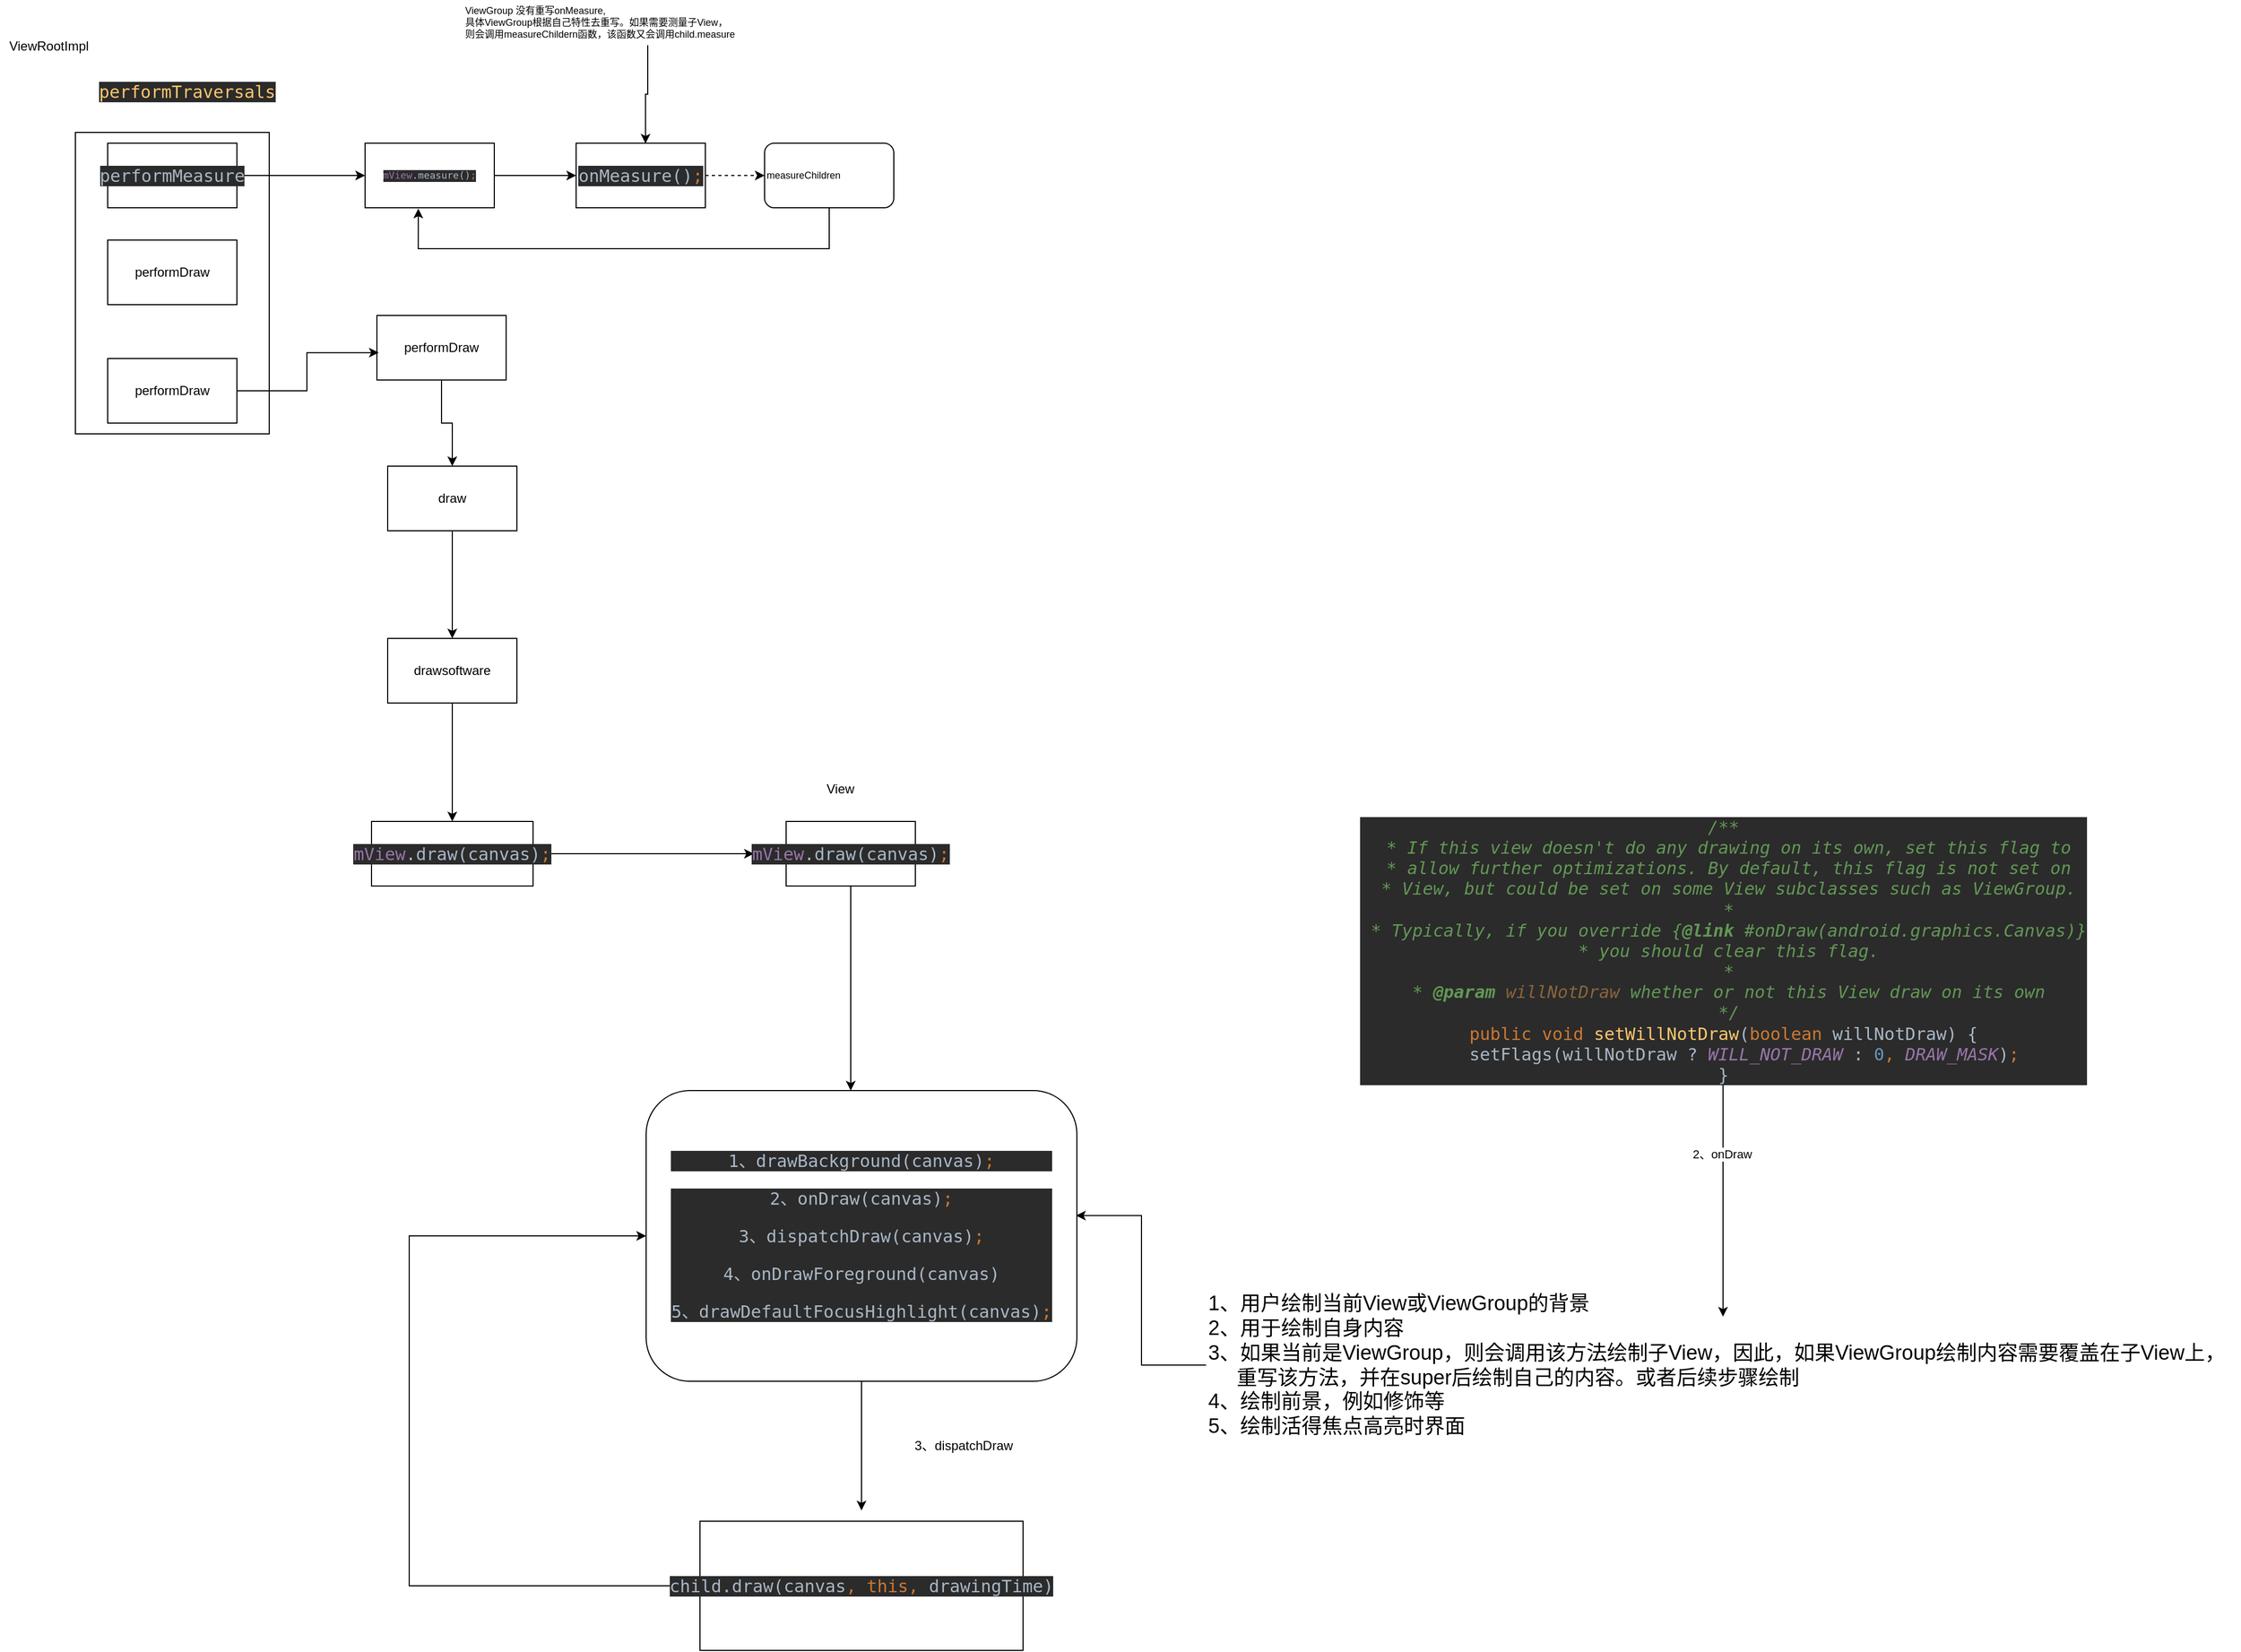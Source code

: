 <mxfile version="14.1.2" type="github">
  <diagram id="FGl3cgiMHWDqKWi2-OIc" name="第 1 页">
    <mxGraphModel dx="1640" dy="1604" grid="1" gridSize="7" guides="1" tooltips="1" connect="1" arrows="1" fold="1" page="1" pageScale="1" pageWidth="827" pageHeight="1169" math="0" shadow="0">
      <root>
        <mxCell id="0" />
        <mxCell id="1" parent="0" />
        <mxCell id="N162P-0lkk_yVSZdsrJL-4" style="edgeStyle=orthogonalEdgeStyle;rounded=0;orthogonalLoop=1;jettySize=auto;html=1;entryX=0.5;entryY=0;entryDx=0;entryDy=0;" edge="1" parent="1" source="N162P-0lkk_yVSZdsrJL-1" target="N162P-0lkk_yVSZdsrJL-3">
          <mxGeometry relative="1" as="geometry" />
        </mxCell>
        <mxCell id="N162P-0lkk_yVSZdsrJL-1" value="performDraw" style="rounded=0;whiteSpace=wrap;html=1;" vertex="1" parent="1">
          <mxGeometry x="130" y="90" width="120" height="60" as="geometry" />
        </mxCell>
        <mxCell id="N162P-0lkk_yVSZdsrJL-6" style="edgeStyle=orthogonalEdgeStyle;rounded=0;orthogonalLoop=1;jettySize=auto;html=1;exitX=0.5;exitY=1;exitDx=0;exitDy=0;" edge="1" parent="1" source="N162P-0lkk_yVSZdsrJL-3" target="N162P-0lkk_yVSZdsrJL-5">
          <mxGeometry relative="1" as="geometry" />
        </mxCell>
        <mxCell id="N162P-0lkk_yVSZdsrJL-3" value="draw" style="rounded=0;whiteSpace=wrap;html=1;" vertex="1" parent="1">
          <mxGeometry x="140" y="230" width="120" height="60" as="geometry" />
        </mxCell>
        <mxCell id="N162P-0lkk_yVSZdsrJL-8" value="" style="edgeStyle=orthogonalEdgeStyle;rounded=0;orthogonalLoop=1;jettySize=auto;html=1;" edge="1" parent="1" source="N162P-0lkk_yVSZdsrJL-5" target="N162P-0lkk_yVSZdsrJL-7">
          <mxGeometry relative="1" as="geometry" />
        </mxCell>
        <mxCell id="N162P-0lkk_yVSZdsrJL-5" value="drawsoftware" style="rounded=0;whiteSpace=wrap;html=1;" vertex="1" parent="1">
          <mxGeometry x="140" y="390" width="120" height="60" as="geometry" />
        </mxCell>
        <mxCell id="N162P-0lkk_yVSZdsrJL-10" style="edgeStyle=orthogonalEdgeStyle;rounded=0;orthogonalLoop=1;jettySize=auto;html=1;" edge="1" parent="1" source="N162P-0lkk_yVSZdsrJL-7">
          <mxGeometry relative="1" as="geometry">
            <mxPoint x="480" y="590" as="targetPoint" />
          </mxGeometry>
        </mxCell>
        <mxCell id="N162P-0lkk_yVSZdsrJL-7" value="&lt;pre style=&quot;background-color: #2b2b2b ; color: #a9b7c6 ; font-family: &amp;#34;consolas&amp;#34; , monospace ; font-size: 12.0pt&quot;&gt;&lt;span style=&quot;color: #9876aa&quot;&gt;mView&lt;/span&gt;.draw(canvas)&lt;span style=&quot;color: #cc7832&quot;&gt;;&lt;/span&gt;&lt;/pre&gt;" style="rounded=0;whiteSpace=wrap;html=1;" vertex="1" parent="1">
          <mxGeometry x="125" y="560" width="150" height="60" as="geometry" />
        </mxCell>
        <mxCell id="N162P-0lkk_yVSZdsrJL-14" style="edgeStyle=orthogonalEdgeStyle;rounded=0;orthogonalLoop=1;jettySize=auto;html=1;entryX=0.475;entryY=0;entryDx=0;entryDy=0;entryPerimeter=0;" edge="1" parent="1" source="N162P-0lkk_yVSZdsrJL-9" target="N162P-0lkk_yVSZdsrJL-12">
          <mxGeometry relative="1" as="geometry" />
        </mxCell>
        <mxCell id="N162P-0lkk_yVSZdsrJL-9" value="&lt;pre style=&quot;background-color: #2b2b2b ; color: #a9b7c6 ; font-family: &amp;#34;consolas&amp;#34; , monospace ; font-size: 12.0pt&quot;&gt;&lt;span style=&quot;color: #9876aa&quot;&gt;mView&lt;/span&gt;.draw(canvas)&lt;span style=&quot;color: #cc7832&quot;&gt;;&lt;/span&gt;&lt;/pre&gt;" style="rounded=0;whiteSpace=wrap;html=1;" vertex="1" parent="1">
          <mxGeometry x="510" y="560" width="120" height="60" as="geometry" />
        </mxCell>
        <mxCell id="N162P-0lkk_yVSZdsrJL-11" value="View" style="text;html=1;align=center;verticalAlign=middle;resizable=0;points=[];autosize=1;" vertex="1" parent="1">
          <mxGeometry x="540" y="520" width="40" height="20" as="geometry" />
        </mxCell>
        <mxCell id="N162P-0lkk_yVSZdsrJL-18" style="edgeStyle=orthogonalEdgeStyle;rounded=0;orthogonalLoop=1;jettySize=auto;html=1;" edge="1" parent="1" source="N162P-0lkk_yVSZdsrJL-12">
          <mxGeometry relative="1" as="geometry">
            <mxPoint x="580" y="1200" as="targetPoint" />
          </mxGeometry>
        </mxCell>
        <mxCell id="N162P-0lkk_yVSZdsrJL-12" value="&lt;pre style=&quot;background-color: #2b2b2b ; color: #a9b7c6 ; font-family: &amp;#34;consolas&amp;#34; , monospace ; font-size: 12.0pt&quot;&gt;1、drawBackground(canvas)&lt;span style=&quot;color: #cc7832&quot;&gt;;&lt;/span&gt;&lt;/pre&gt;&lt;pre style=&quot;background-color: #2b2b2b ; color: #a9b7c6 ; font-family: &amp;#34;consolas&amp;#34; , monospace ; font-size: 12.0pt&quot;&gt;&lt;pre style=&quot;font-family: &amp;#34;consolas&amp;#34; , monospace ; font-size: 12pt&quot;&gt;2、onDraw(canvas)&lt;span style=&quot;color: #cc7832&quot;&gt;;&lt;/span&gt;&lt;/pre&gt;&lt;pre style=&quot;font-family: &amp;#34;consolas&amp;#34; , monospace ; font-size: 12pt&quot;&gt;3、dispatchDraw(canvas)&lt;span style=&quot;color: #cc7832&quot;&gt;;&lt;/span&gt;&lt;/pre&gt;&lt;pre style=&quot;font-family: &amp;#34;consolas&amp;#34; , monospace ; font-size: 12pt&quot;&gt;4、onDrawForeground(canvas)&lt;/pre&gt;&lt;pre style=&quot;font-family: &amp;#34;consolas&amp;#34; , monospace ; font-size: 12pt&quot;&gt;&lt;span style=&quot;font-family: &amp;#34;consolas&amp;#34; , monospace ; font-size: 12pt&quot;&gt;5、drawDefaultFocusHighlight(canvas)&lt;/span&gt;&lt;span style=&quot;font-family: &amp;#34;consolas&amp;#34; , monospace ; font-size: 12pt ; color: rgb(204 , 120 , 50)&quot;&gt;;&lt;/span&gt;&lt;/pre&gt;&lt;/pre&gt;" style="rounded=1;whiteSpace=wrap;html=1;" vertex="1" parent="1">
          <mxGeometry x="380" y="810" width="400" height="270" as="geometry" />
        </mxCell>
        <mxCell id="N162P-0lkk_yVSZdsrJL-16" style="edgeStyle=orthogonalEdgeStyle;rounded=0;orthogonalLoop=1;jettySize=auto;html=1;entryX=0.998;entryY=0.43;entryDx=0;entryDy=0;entryPerimeter=0;" edge="1" parent="1" source="N162P-0lkk_yVSZdsrJL-15" target="N162P-0lkk_yVSZdsrJL-12">
          <mxGeometry relative="1" as="geometry" />
        </mxCell>
        <mxCell id="N162P-0lkk_yVSZdsrJL-15" value="&lt;font style=&quot;font-size: 19px&quot;&gt;1、用户绘制当前View或ViewGroup的背景&lt;br&gt;&lt;/font&gt;&lt;div style=&quot;font-size: 19px&quot;&gt;&lt;span&gt;&lt;font style=&quot;font-size: 19px&quot;&gt;2、用于绘制自身内容&lt;/font&gt;&lt;/span&gt;&lt;/div&gt;&lt;div style=&quot;font-size: 19px&quot;&gt;&lt;font style=&quot;font-size: 19px&quot;&gt;&lt;span&gt;3、如果当前是ViewGroup，则会调用该方法绘制子View，&lt;/span&gt;&lt;span&gt;因此，如果ViewGroup绘制内容需要覆盖在子View上，&lt;/span&gt;&lt;/font&gt;&lt;/div&gt;&lt;div style=&quot;font-size: 19px&quot;&gt;&lt;span&gt;&lt;font style=&quot;font-size: 19px&quot;&gt;&amp;nbsp; &amp;nbsp; &amp;nbsp;重写该方法，并在super后绘制自己的内容。或者后续步骤绘制&lt;/font&gt;&lt;/span&gt;&lt;/div&gt;&lt;div style=&quot;font-size: 19px&quot;&gt;&lt;span&gt;&lt;font style=&quot;font-size: 19px&quot;&gt;4、绘制前景，例如修饰等&lt;/font&gt;&lt;/span&gt;&lt;/div&gt;&lt;div style=&quot;font-size: 19px&quot;&gt;&lt;font style=&quot;font-size: 19px&quot;&gt;5、绘制活得焦点高亮时界面&lt;/font&gt;&lt;/div&gt;" style="text;html=1;align=left;verticalAlign=middle;resizable=0;points=[];autosize=1;" vertex="1" parent="1">
          <mxGeometry x="900" y="1020" width="960" height="90" as="geometry" />
        </mxCell>
        <mxCell id="N162P-0lkk_yVSZdsrJL-20" style="edgeStyle=orthogonalEdgeStyle;rounded=0;orthogonalLoop=1;jettySize=auto;html=1;entryX=0;entryY=0.5;entryDx=0;entryDy=0;" edge="1" parent="1" source="N162P-0lkk_yVSZdsrJL-17" target="N162P-0lkk_yVSZdsrJL-12">
          <mxGeometry relative="1" as="geometry">
            <mxPoint x="160" y="920" as="targetPoint" />
            <Array as="points">
              <mxPoint x="160" y="1270" />
              <mxPoint x="160" y="945" />
            </Array>
          </mxGeometry>
        </mxCell>
        <mxCell id="N162P-0lkk_yVSZdsrJL-17" value="&lt;pre style=&quot;background-color: #2b2b2b ; color: #a9b7c6 ; font-family: &amp;#34;consolas&amp;#34; , monospace ; font-size: 12.0pt&quot;&gt;child.draw(canvas&lt;span style=&quot;color: #cc7832&quot;&gt;, this, &lt;/span&gt;drawingTime)&lt;/pre&gt;" style="rounded=0;whiteSpace=wrap;html=1;" vertex="1" parent="1">
          <mxGeometry x="430" y="1210" width="300" height="120" as="geometry" />
        </mxCell>
        <mxCell id="N162P-0lkk_yVSZdsrJL-19" value="3、dispatchDraw" style="text;html=1;strokeColor=none;fillColor=none;align=center;verticalAlign=middle;whiteSpace=wrap;rounded=0;" vertex="1" parent="1">
          <mxGeometry x="600" y="1130" width="150" height="20" as="geometry" />
        </mxCell>
        <mxCell id="N162P-0lkk_yVSZdsrJL-21" value="ViewRootImpl" style="text;html=1;align=center;verticalAlign=middle;resizable=0;points=[];autosize=1;" vertex="1" parent="1">
          <mxGeometry x="-220" y="-170" width="90" height="20" as="geometry" />
        </mxCell>
        <mxCell id="N162P-0lkk_yVSZdsrJL-23" style="edgeStyle=orthogonalEdgeStyle;rounded=0;orthogonalLoop=1;jettySize=auto;html=1;" edge="1" parent="1" source="N162P-0lkk_yVSZdsrJL-22" target="N162P-0lkk_yVSZdsrJL-15">
          <mxGeometry relative="1" as="geometry">
            <mxPoint x="1050" y="860" as="targetPoint" />
          </mxGeometry>
        </mxCell>
        <mxCell id="N162P-0lkk_yVSZdsrJL-24" value="2、onDraw" style="edgeLabel;html=1;align=center;verticalAlign=middle;resizable=0;points=[];" vertex="1" connectable="0" parent="N162P-0lkk_yVSZdsrJL-23">
          <mxGeometry x="-0.313" y="-1" relative="1" as="geometry">
            <mxPoint as="offset" />
          </mxGeometry>
        </mxCell>
        <mxCell id="N162P-0lkk_yVSZdsrJL-22" value="&lt;pre style=&quot;background-color: #2b2b2b ; color: #a9b7c6 ; font-family: &amp;#34;consolas&amp;#34; , monospace ; font-size: 12.0pt&quot;&gt;&lt;span style=&quot;color: #629755 ; font-style: italic&quot;&gt;/**&lt;br&gt;&lt;/span&gt;&lt;span style=&quot;color: #629755 ; font-style: italic&quot;&gt; * If this view doesn&#39;t do any drawing on its own, set this flag to&lt;br&gt;&lt;/span&gt;&lt;span style=&quot;color: #629755 ; font-style: italic&quot;&gt; * allow further optimizations. By default, this flag is not set on&lt;br&gt;&lt;/span&gt;&lt;span style=&quot;color: #629755 ; font-style: italic&quot;&gt; * View, but could be set on some View subclasses such as ViewGroup.&lt;br&gt;&lt;/span&gt;&lt;span style=&quot;color: #629755 ; font-style: italic&quot;&gt; *&lt;br&gt;&lt;/span&gt;&lt;span style=&quot;color: #629755 ; font-style: italic&quot;&gt; * Typically, if you override {&lt;/span&gt;&lt;span style=&quot;color: #629755 ; font-weight: bold ; font-style: italic&quot;&gt;@link &lt;/span&gt;&lt;span style=&quot;color: #629755 ; font-style: italic&quot;&gt;#onDraw(android.graphics.Canvas)}&lt;br&gt;&lt;/span&gt;&lt;span style=&quot;color: #629755 ; font-style: italic&quot;&gt; * you should clear this flag.&lt;br&gt;&lt;/span&gt;&lt;span style=&quot;color: #629755 ; font-style: italic&quot;&gt; *&lt;br&gt;&lt;/span&gt;&lt;span style=&quot;color: #629755 ; font-style: italic&quot;&gt; * &lt;/span&gt;&lt;span style=&quot;color: #629755 ; font-weight: bold ; font-style: italic&quot;&gt;@param &lt;/span&gt;&lt;span style=&quot;color: #8a653b ; font-style: italic&quot;&gt;willNotDraw &lt;/span&gt;&lt;span style=&quot;color: #629755 ; font-style: italic&quot;&gt;whether or not this View draw on its own&lt;br&gt;&lt;/span&gt;&lt;span style=&quot;color: #629755 ; font-style: italic&quot;&gt; */&lt;br&gt;&lt;/span&gt;&lt;span style=&quot;color: #cc7832&quot;&gt;public void &lt;/span&gt;&lt;span style=&quot;color: #ffc66d&quot;&gt;setWillNotDraw&lt;/span&gt;(&lt;span style=&quot;color: #cc7832&quot;&gt;boolean &lt;/span&gt;willNotDraw) {&lt;br&gt;    setFlags(willNotDraw ? &lt;span style=&quot;color: #9876aa ; font-style: italic&quot;&gt;WILL_NOT_DRAW &lt;/span&gt;: &lt;span style=&quot;color: #6897bb&quot;&gt;0&lt;/span&gt;&lt;span style=&quot;color: #cc7832&quot;&gt;, &lt;/span&gt;&lt;span style=&quot;color: #9876aa ; font-style: italic&quot;&gt;DRAW_MASK&lt;/span&gt;)&lt;span style=&quot;color: #cc7832&quot;&gt;;&lt;br&gt;&lt;/span&gt;}&lt;/pre&gt;" style="text;html=1;align=center;verticalAlign=middle;resizable=0;points=[];autosize=1;" vertex="1" parent="1">
          <mxGeometry x="1065" y="570" width="630" height="220" as="geometry" />
        </mxCell>
        <mxCell id="N162P-0lkk_yVSZdsrJL-25" value="" style="rounded=0;whiteSpace=wrap;html=1;" vertex="1" parent="1">
          <mxGeometry x="-150" y="-80" width="180" height="280" as="geometry" />
        </mxCell>
        <mxCell id="N162P-0lkk_yVSZdsrJL-28" style="edgeStyle=orthogonalEdgeStyle;rounded=0;orthogonalLoop=1;jettySize=auto;html=1;entryX=0.014;entryY=0.576;entryDx=0;entryDy=0;entryPerimeter=0;" edge="1" parent="1" source="N162P-0lkk_yVSZdsrJL-26" target="N162P-0lkk_yVSZdsrJL-1">
          <mxGeometry relative="1" as="geometry" />
        </mxCell>
        <mxCell id="N162P-0lkk_yVSZdsrJL-26" value="&lt;span&gt;performDraw&lt;/span&gt;" style="rounded=0;whiteSpace=wrap;html=1;" vertex="1" parent="1">
          <mxGeometry x="-120" y="130" width="120" height="60" as="geometry" />
        </mxCell>
        <mxCell id="N162P-0lkk_yVSZdsrJL-27" value="&lt;pre style=&quot;background-color: #2b2b2b ; color: #a9b7c6 ; font-family: &amp;quot;consolas&amp;quot; , monospace ; font-size: 12.0pt&quot;&gt;&lt;span style=&quot;color: #ffc66d&quot;&gt;performTraversals&lt;/span&gt;&lt;/pre&gt;" style="text;whiteSpace=wrap;html=1;" vertex="1" parent="1">
          <mxGeometry x="-130" y="-150" width="180" height="60" as="geometry" />
        </mxCell>
        <mxCell id="N162P-0lkk_yVSZdsrJL-29" value="&lt;span&gt;performDraw&lt;/span&gt;" style="rounded=0;whiteSpace=wrap;html=1;" vertex="1" parent="1">
          <mxGeometry x="-120" y="20" width="120" height="60" as="geometry" />
        </mxCell>
        <mxCell id="N162P-0lkk_yVSZdsrJL-32" style="edgeStyle=orthogonalEdgeStyle;rounded=0;orthogonalLoop=1;jettySize=auto;html=1;entryX=0;entryY=0.5;entryDx=0;entryDy=0;fontSize=9;" edge="1" parent="1" source="N162P-0lkk_yVSZdsrJL-30" target="N162P-0lkk_yVSZdsrJL-31">
          <mxGeometry relative="1" as="geometry" />
        </mxCell>
        <mxCell id="N162P-0lkk_yVSZdsrJL-30" value="&lt;pre style=&quot;background-color: #2b2b2b ; color: #a9b7c6 ; font-family: &amp;#34;consolas&amp;#34; , monospace ; font-size: 12.0pt&quot;&gt;performMeasure&lt;/pre&gt;" style="rounded=0;whiteSpace=wrap;html=1;" vertex="1" parent="1">
          <mxGeometry x="-120" y="-70" width="120" height="60" as="geometry" />
        </mxCell>
        <mxCell id="N162P-0lkk_yVSZdsrJL-34" style="edgeStyle=orthogonalEdgeStyle;rounded=0;orthogonalLoop=1;jettySize=auto;html=1;fontSize=9;" edge="1" parent="1" source="N162P-0lkk_yVSZdsrJL-31" target="N162P-0lkk_yVSZdsrJL-33">
          <mxGeometry relative="1" as="geometry" />
        </mxCell>
        <mxCell id="N162P-0lkk_yVSZdsrJL-31" value="&lt;pre style=&quot;background-color: rgb(43 , 43 , 43) ; font-family: &amp;#34;consolas&amp;#34; , monospace ; font-size: 9px ; color: rgb(169 , 183 , 198)&quot;&gt;&lt;span style=&quot;color: rgb(152 , 118 , 170) ; font-size: 9px&quot;&gt;mView&lt;/span&gt;.measure()&lt;span style=&quot;white-space: normal ; color: rgb(204 , 120 , 50)&quot;&gt;;&lt;/span&gt;&lt;/pre&gt;" style="rounded=0;whiteSpace=wrap;html=1;fontSize=9;" vertex="1" parent="1">
          <mxGeometry x="119" y="-70" width="120" height="60" as="geometry" />
        </mxCell>
        <mxCell id="N162P-0lkk_yVSZdsrJL-42" style="edgeStyle=orthogonalEdgeStyle;rounded=0;orthogonalLoop=1;jettySize=auto;html=1;entryX=0;entryY=0.5;entryDx=0;entryDy=0;fontSize=9;dashed=1;" edge="1" parent="1" source="N162P-0lkk_yVSZdsrJL-33" target="N162P-0lkk_yVSZdsrJL-41">
          <mxGeometry relative="1" as="geometry" />
        </mxCell>
        <mxCell id="N162P-0lkk_yVSZdsrJL-33" value="&lt;pre style=&quot;background-color: rgb(43 , 43 , 43) ; font-family: &amp;#34;consolas&amp;#34; , monospace ; font-size: 9px ; color: rgb(169 , 183 , 198)&quot;&gt;&lt;pre style=&quot;font-family: &amp;#34;consolas&amp;#34; , monospace ; font-size: 12pt&quot;&gt;onMeasure()&lt;span style=&quot;color: #cc7832&quot;&gt;;&lt;/span&gt;&lt;/pre&gt;&lt;/pre&gt;" style="rounded=0;whiteSpace=wrap;html=1;fontSize=9;" vertex="1" parent="1">
          <mxGeometry x="315" y="-70" width="120" height="60" as="geometry" />
        </mxCell>
        <mxCell id="N162P-0lkk_yVSZdsrJL-40" style="edgeStyle=orthogonalEdgeStyle;rounded=0;orthogonalLoop=1;jettySize=auto;html=1;entryX=0.537;entryY=0.005;entryDx=0;entryDy=0;entryPerimeter=0;fontSize=9;" edge="1" parent="1" source="N162P-0lkk_yVSZdsrJL-39" target="N162P-0lkk_yVSZdsrJL-33">
          <mxGeometry relative="1" as="geometry" />
        </mxCell>
        <mxCell id="N162P-0lkk_yVSZdsrJL-39" value="ViewGroup 没有重写onMeasure,&lt;br&gt;具体ViewGroup根据自己特性去重写。如果需要测量子View，&lt;br&gt;则会调用measureChildern函数，该函数又会调用child.measure" style="text;html=1;align=left;verticalAlign=middle;resizable=0;points=[];autosize=1;fontSize=9;" vertex="1" parent="1">
          <mxGeometry x="210" y="-203" width="343" height="42" as="geometry" />
        </mxCell>
        <mxCell id="N162P-0lkk_yVSZdsrJL-43" style="edgeStyle=orthogonalEdgeStyle;rounded=0;orthogonalLoop=1;jettySize=auto;html=1;fontSize=9;entryX=0.412;entryY=1.013;entryDx=0;entryDy=0;entryPerimeter=0;" edge="1" parent="1" source="N162P-0lkk_yVSZdsrJL-41" target="N162P-0lkk_yVSZdsrJL-31">
          <mxGeometry relative="1" as="geometry">
            <mxPoint x="196" y="28" as="targetPoint" />
            <Array as="points">
              <mxPoint x="550" y="28" />
              <mxPoint x="168" y="28" />
            </Array>
          </mxGeometry>
        </mxCell>
        <mxCell id="N162P-0lkk_yVSZdsrJL-41" value="measureChildren" style="rounded=1;whiteSpace=wrap;html=1;fontSize=9;align=left;" vertex="1" parent="1">
          <mxGeometry x="490" y="-70" width="120" height="60" as="geometry" />
        </mxCell>
      </root>
    </mxGraphModel>
  </diagram>
</mxfile>
